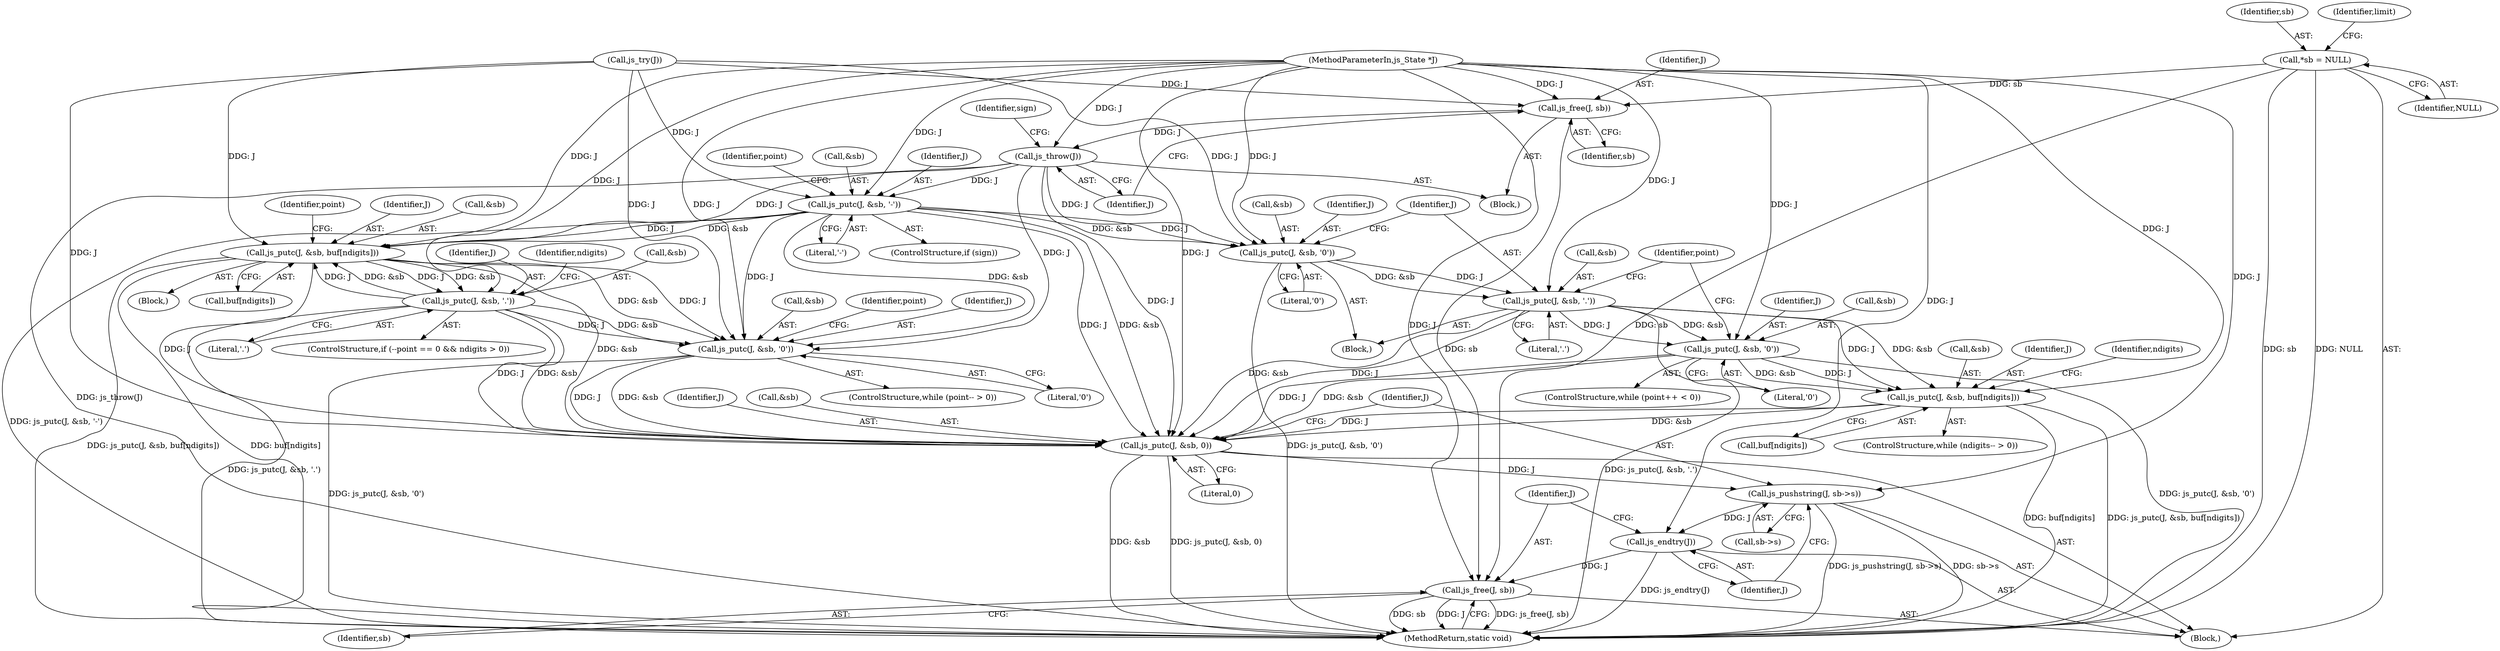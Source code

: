 digraph "0_mujs_da632ca08f240590d2dec786722ed08486ce1be6@pointer" {
"1000185" [label="(Call,*sb = NULL)"];
"1000314" [label="(Call,js_free(J, sb))"];
"1000317" [label="(Call,js_throw(J))"];
"1000321" [label="(Call,js_putc(J, &sb, '-'))"];
"1000331" [label="(Call,js_putc(J, &sb, '0'))"];
"1000336" [label="(Call,js_putc(J, &sb, '.'))"];
"1000346" [label="(Call,js_putc(J, &sb, '0'))"];
"1000356" [label="(Call,js_putc(J, &sb, buf[ndigits]))"];
"1000402" [label="(Call,js_putc(J, &sb, 0))"];
"1000407" [label="(Call,js_pushstring(J, sb->s))"];
"1000412" [label="(Call,js_endtry(J))"];
"1000414" [label="(Call,js_free(J, sb))"];
"1000371" [label="(Call,js_putc(J, &sb, buf[ndigits]))"];
"1000387" [label="(Call,js_putc(J, &sb, '.'))"];
"1000397" [label="(Call,js_putc(J, &sb, '0'))"];
"1000388" [label="(Identifier,J)"];
"1000344" [label="(Identifier,point)"];
"1000392" [label="(ControlStructure,while (point-- > 0))"];
"1000325" [label="(Literal,'-')"];
"1000186" [label="(Identifier,sb)"];
"1000347" [label="(Identifier,J)"];
"1000333" [label="(Call,&sb)"];
"1000338" [label="(Call,&sb)"];
"1000346" [label="(Call,js_putc(J, &sb, '0'))"];
"1000315" [label="(Identifier,J)"];
"1000317" [label="(Call,js_throw(J))"];
"1000413" [label="(Identifier,J)"];
"1000408" [label="(Identifier,J)"];
"1000332" [label="(Identifier,J)"];
"1000340" [label="(Literal,'.')"];
"1000316" [label="(Identifier,sb)"];
"1000161" [label="(Block,)"];
"1000368" [label="(Identifier,ndigits)"];
"1000311" [label="(Call,js_try(J))"];
"1000322" [label="(Identifier,J)"];
"1000314" [label="(Call,js_free(J, sb))"];
"1000358" [label="(Call,&sb)"];
"1000391" [label="(Literal,'.')"];
"1000356" [label="(Call,js_putc(J, &sb, buf[ndigits]))"];
"1000414" [label="(Call,js_free(J, sb))"];
"1000357" [label="(Identifier,J)"];
"1000399" [label="(Call,&sb)"];
"1000191" [label="(Identifier,limit)"];
"1000415" [label="(Identifier,J)"];
"1000417" [label="(MethodReturn,static void)"];
"1000409" [label="(Call,sb->s)"];
"1000187" [label="(Identifier,NULL)"];
"1000313" [label="(Block,)"];
"1000318" [label="(Identifier,J)"];
"1000403" [label="(Identifier,J)"];
"1000341" [label="(ControlStructure,while (point++ < 0))"];
"1000320" [label="(Identifier,sign)"];
"1000354" [label="(Identifier,ndigits)"];
"1000375" [label="(Call,buf[ndigits])"];
"1000371" [label="(Call,js_putc(J, &sb, buf[ndigits]))"];
"1000185" [label="(Call,*sb = NULL)"];
"1000416" [label="(Identifier,sb)"];
"1000382" [label="(Identifier,point)"];
"1000331" [label="(Call,js_putc(J, &sb, '0'))"];
"1000336" [label="(Call,js_putc(J, &sb, '.'))"];
"1000328" [label="(Identifier,point)"];
"1000404" [label="(Call,&sb)"];
"1000372" [label="(Identifier,J)"];
"1000389" [label="(Call,&sb)"];
"1000412" [label="(Call,js_endtry(J))"];
"1000373" [label="(Call,&sb)"];
"1000337" [label="(Identifier,J)"];
"1000395" [label="(Identifier,point)"];
"1000378" [label="(ControlStructure,if (--point == 0 && ndigits > 0))"];
"1000397" [label="(Call,js_putc(J, &sb, '0'))"];
"1000351" [label="(ControlStructure,while (ndigits-- > 0))"];
"1000370" [label="(Block,)"];
"1000398" [label="(Identifier,J)"];
"1000402" [label="(Call,js_putc(J, &sb, 0))"];
"1000407" [label="(Call,js_pushstring(J, sb->s))"];
"1000330" [label="(Block,)"];
"1000319" [label="(ControlStructure,if (sign))"];
"1000105" [label="(MethodParameterIn,js_State *J)"];
"1000350" [label="(Literal,'0')"];
"1000360" [label="(Call,buf[ndigits])"];
"1000323" [label="(Call,&sb)"];
"1000321" [label="(Call,js_putc(J, &sb, '-'))"];
"1000406" [label="(Literal,0)"];
"1000335" [label="(Literal,'0')"];
"1000348" [label="(Call,&sb)"];
"1000401" [label="(Literal,'0')"];
"1000387" [label="(Call,js_putc(J, &sb, '.'))"];
"1000185" -> "1000161"  [label="AST: "];
"1000185" -> "1000187"  [label="CFG: "];
"1000186" -> "1000185"  [label="AST: "];
"1000187" -> "1000185"  [label="AST: "];
"1000191" -> "1000185"  [label="CFG: "];
"1000185" -> "1000417"  [label="DDG: sb"];
"1000185" -> "1000417"  [label="DDG: NULL"];
"1000185" -> "1000314"  [label="DDG: sb"];
"1000185" -> "1000414"  [label="DDG: sb"];
"1000314" -> "1000313"  [label="AST: "];
"1000314" -> "1000316"  [label="CFG: "];
"1000315" -> "1000314"  [label="AST: "];
"1000316" -> "1000314"  [label="AST: "];
"1000318" -> "1000314"  [label="CFG: "];
"1000311" -> "1000314"  [label="DDG: J"];
"1000105" -> "1000314"  [label="DDG: J"];
"1000314" -> "1000317"  [label="DDG: J"];
"1000314" -> "1000414"  [label="DDG: sb"];
"1000317" -> "1000313"  [label="AST: "];
"1000317" -> "1000318"  [label="CFG: "];
"1000318" -> "1000317"  [label="AST: "];
"1000320" -> "1000317"  [label="CFG: "];
"1000317" -> "1000417"  [label="DDG: js_throw(J)"];
"1000105" -> "1000317"  [label="DDG: J"];
"1000317" -> "1000321"  [label="DDG: J"];
"1000317" -> "1000331"  [label="DDG: J"];
"1000317" -> "1000371"  [label="DDG: J"];
"1000317" -> "1000397"  [label="DDG: J"];
"1000317" -> "1000402"  [label="DDG: J"];
"1000321" -> "1000319"  [label="AST: "];
"1000321" -> "1000325"  [label="CFG: "];
"1000322" -> "1000321"  [label="AST: "];
"1000323" -> "1000321"  [label="AST: "];
"1000325" -> "1000321"  [label="AST: "];
"1000328" -> "1000321"  [label="CFG: "];
"1000321" -> "1000417"  [label="DDG: js_putc(J, &sb, '-')"];
"1000311" -> "1000321"  [label="DDG: J"];
"1000105" -> "1000321"  [label="DDG: J"];
"1000321" -> "1000331"  [label="DDG: J"];
"1000321" -> "1000331"  [label="DDG: &sb"];
"1000321" -> "1000371"  [label="DDG: J"];
"1000321" -> "1000371"  [label="DDG: &sb"];
"1000321" -> "1000397"  [label="DDG: J"];
"1000321" -> "1000397"  [label="DDG: &sb"];
"1000321" -> "1000402"  [label="DDG: J"];
"1000321" -> "1000402"  [label="DDG: &sb"];
"1000331" -> "1000330"  [label="AST: "];
"1000331" -> "1000335"  [label="CFG: "];
"1000332" -> "1000331"  [label="AST: "];
"1000333" -> "1000331"  [label="AST: "];
"1000335" -> "1000331"  [label="AST: "];
"1000337" -> "1000331"  [label="CFG: "];
"1000331" -> "1000417"  [label="DDG: js_putc(J, &sb, '0')"];
"1000311" -> "1000331"  [label="DDG: J"];
"1000105" -> "1000331"  [label="DDG: J"];
"1000331" -> "1000336"  [label="DDG: J"];
"1000331" -> "1000336"  [label="DDG: &sb"];
"1000336" -> "1000330"  [label="AST: "];
"1000336" -> "1000340"  [label="CFG: "];
"1000337" -> "1000336"  [label="AST: "];
"1000338" -> "1000336"  [label="AST: "];
"1000340" -> "1000336"  [label="AST: "];
"1000344" -> "1000336"  [label="CFG: "];
"1000336" -> "1000417"  [label="DDG: js_putc(J, &sb, '.')"];
"1000105" -> "1000336"  [label="DDG: J"];
"1000336" -> "1000346"  [label="DDG: J"];
"1000336" -> "1000346"  [label="DDG: &sb"];
"1000336" -> "1000356"  [label="DDG: J"];
"1000336" -> "1000356"  [label="DDG: &sb"];
"1000336" -> "1000402"  [label="DDG: J"];
"1000336" -> "1000402"  [label="DDG: &sb"];
"1000346" -> "1000341"  [label="AST: "];
"1000346" -> "1000350"  [label="CFG: "];
"1000347" -> "1000346"  [label="AST: "];
"1000348" -> "1000346"  [label="AST: "];
"1000350" -> "1000346"  [label="AST: "];
"1000344" -> "1000346"  [label="CFG: "];
"1000346" -> "1000417"  [label="DDG: js_putc(J, &sb, '0')"];
"1000105" -> "1000346"  [label="DDG: J"];
"1000346" -> "1000356"  [label="DDG: J"];
"1000346" -> "1000356"  [label="DDG: &sb"];
"1000346" -> "1000402"  [label="DDG: J"];
"1000346" -> "1000402"  [label="DDG: &sb"];
"1000356" -> "1000351"  [label="AST: "];
"1000356" -> "1000360"  [label="CFG: "];
"1000357" -> "1000356"  [label="AST: "];
"1000358" -> "1000356"  [label="AST: "];
"1000360" -> "1000356"  [label="AST: "];
"1000354" -> "1000356"  [label="CFG: "];
"1000356" -> "1000417"  [label="DDG: js_putc(J, &sb, buf[ndigits])"];
"1000356" -> "1000417"  [label="DDG: buf[ndigits]"];
"1000105" -> "1000356"  [label="DDG: J"];
"1000356" -> "1000402"  [label="DDG: J"];
"1000356" -> "1000402"  [label="DDG: &sb"];
"1000402" -> "1000161"  [label="AST: "];
"1000402" -> "1000406"  [label="CFG: "];
"1000403" -> "1000402"  [label="AST: "];
"1000404" -> "1000402"  [label="AST: "];
"1000406" -> "1000402"  [label="AST: "];
"1000408" -> "1000402"  [label="CFG: "];
"1000402" -> "1000417"  [label="DDG: &sb"];
"1000402" -> "1000417"  [label="DDG: js_putc(J, &sb, 0)"];
"1000311" -> "1000402"  [label="DDG: J"];
"1000397" -> "1000402"  [label="DDG: J"];
"1000397" -> "1000402"  [label="DDG: &sb"];
"1000387" -> "1000402"  [label="DDG: J"];
"1000387" -> "1000402"  [label="DDG: &sb"];
"1000371" -> "1000402"  [label="DDG: J"];
"1000371" -> "1000402"  [label="DDG: &sb"];
"1000105" -> "1000402"  [label="DDG: J"];
"1000402" -> "1000407"  [label="DDG: J"];
"1000407" -> "1000161"  [label="AST: "];
"1000407" -> "1000409"  [label="CFG: "];
"1000408" -> "1000407"  [label="AST: "];
"1000409" -> "1000407"  [label="AST: "];
"1000413" -> "1000407"  [label="CFG: "];
"1000407" -> "1000417"  [label="DDG: sb->s"];
"1000407" -> "1000417"  [label="DDG: js_pushstring(J, sb->s)"];
"1000105" -> "1000407"  [label="DDG: J"];
"1000407" -> "1000412"  [label="DDG: J"];
"1000412" -> "1000161"  [label="AST: "];
"1000412" -> "1000413"  [label="CFG: "];
"1000413" -> "1000412"  [label="AST: "];
"1000415" -> "1000412"  [label="CFG: "];
"1000412" -> "1000417"  [label="DDG: js_endtry(J)"];
"1000105" -> "1000412"  [label="DDG: J"];
"1000412" -> "1000414"  [label="DDG: J"];
"1000414" -> "1000161"  [label="AST: "];
"1000414" -> "1000416"  [label="CFG: "];
"1000415" -> "1000414"  [label="AST: "];
"1000416" -> "1000414"  [label="AST: "];
"1000417" -> "1000414"  [label="CFG: "];
"1000414" -> "1000417"  [label="DDG: js_free(J, sb)"];
"1000414" -> "1000417"  [label="DDG: sb"];
"1000414" -> "1000417"  [label="DDG: J"];
"1000105" -> "1000414"  [label="DDG: J"];
"1000371" -> "1000370"  [label="AST: "];
"1000371" -> "1000375"  [label="CFG: "];
"1000372" -> "1000371"  [label="AST: "];
"1000373" -> "1000371"  [label="AST: "];
"1000375" -> "1000371"  [label="AST: "];
"1000382" -> "1000371"  [label="CFG: "];
"1000371" -> "1000417"  [label="DDG: buf[ndigits]"];
"1000371" -> "1000417"  [label="DDG: js_putc(J, &sb, buf[ndigits])"];
"1000311" -> "1000371"  [label="DDG: J"];
"1000387" -> "1000371"  [label="DDG: J"];
"1000387" -> "1000371"  [label="DDG: &sb"];
"1000105" -> "1000371"  [label="DDG: J"];
"1000371" -> "1000387"  [label="DDG: J"];
"1000371" -> "1000387"  [label="DDG: &sb"];
"1000371" -> "1000397"  [label="DDG: J"];
"1000371" -> "1000397"  [label="DDG: &sb"];
"1000387" -> "1000378"  [label="AST: "];
"1000387" -> "1000391"  [label="CFG: "];
"1000388" -> "1000387"  [label="AST: "];
"1000389" -> "1000387"  [label="AST: "];
"1000391" -> "1000387"  [label="AST: "];
"1000368" -> "1000387"  [label="CFG: "];
"1000387" -> "1000417"  [label="DDG: js_putc(J, &sb, '.')"];
"1000105" -> "1000387"  [label="DDG: J"];
"1000387" -> "1000397"  [label="DDG: J"];
"1000387" -> "1000397"  [label="DDG: &sb"];
"1000397" -> "1000392"  [label="AST: "];
"1000397" -> "1000401"  [label="CFG: "];
"1000398" -> "1000397"  [label="AST: "];
"1000399" -> "1000397"  [label="AST: "];
"1000401" -> "1000397"  [label="AST: "];
"1000395" -> "1000397"  [label="CFG: "];
"1000397" -> "1000417"  [label="DDG: js_putc(J, &sb, '0')"];
"1000311" -> "1000397"  [label="DDG: J"];
"1000105" -> "1000397"  [label="DDG: J"];
}
